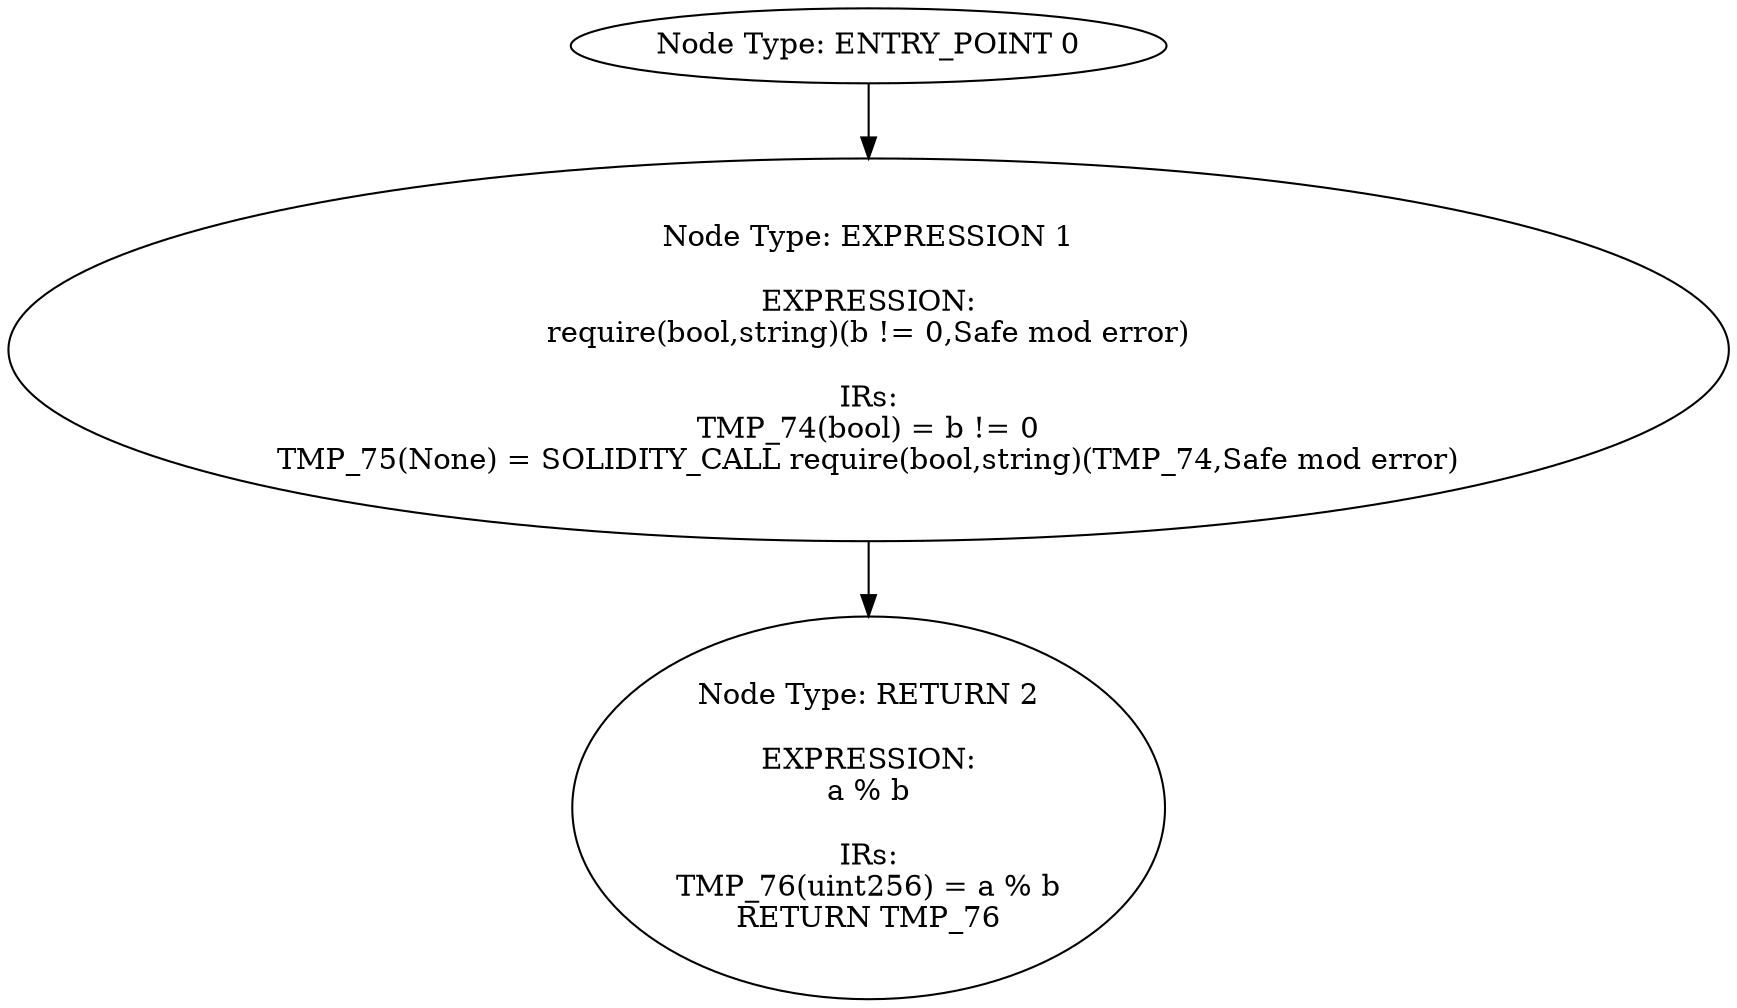digraph{
0[label="Node Type: ENTRY_POINT 0
"];
0->1;
1[label="Node Type: EXPRESSION 1

EXPRESSION:
require(bool,string)(b != 0,Safe mod error)

IRs:
TMP_74(bool) = b != 0
TMP_75(None) = SOLIDITY_CALL require(bool,string)(TMP_74,Safe mod error)"];
1->2;
2[label="Node Type: RETURN 2

EXPRESSION:
a % b

IRs:
TMP_76(uint256) = a % b
RETURN TMP_76"];
}
